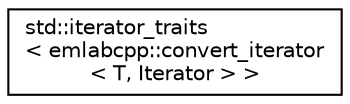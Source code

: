 digraph "Graphical Class Hierarchy"
{
 // LATEX_PDF_SIZE
  edge [fontname="Helvetica",fontsize="10",labelfontname="Helvetica",labelfontsize="10"];
  node [fontname="Helvetica",fontsize="10",shape=record];
  rankdir="LR";
  Node0 [label="std::iterator_traits\l\< emlabcpp::convert_iterator\l\< T, Iterator \> \>",height=0.2,width=0.4,color="black", fillcolor="white", style="filled",URL="$structstd_1_1iterator__traits_3_01emlabcpp_1_1convert__iterator_3_01T_00_01Iterator_01_4_01_4.html",tooltip=" "];
}
